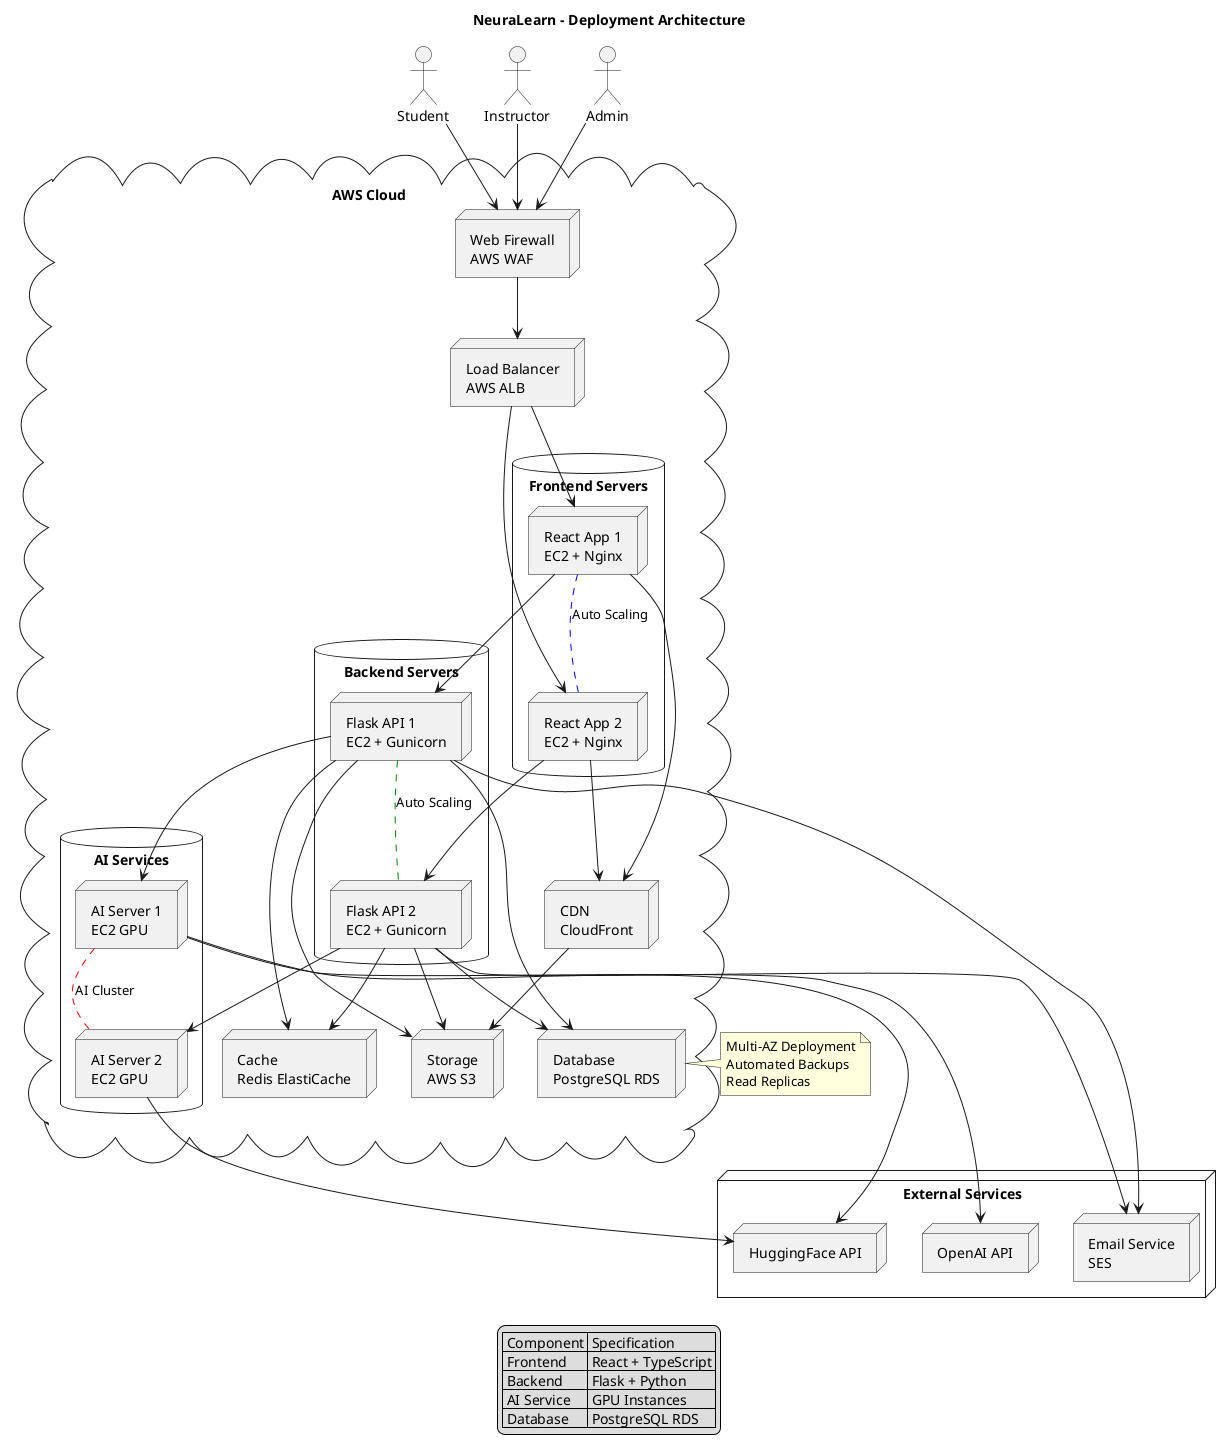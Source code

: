 @startuml
title NeuraLearn - Deployment Architecture

cloud "AWS Cloud" {
  node "Load Balancer\nAWS ALB" as ALB
  node "Web Firewall\nAWS WAF" as WAF
  
  database "Frontend Servers" {
    node "React App 1\nEC2 + Nginx" as FE1
    node "React App 2\nEC2 + Nginx" as FE2
  }
  
  database "Backend Servers" {
    node "Flask API 1\nEC2 + Gunicorn" as BE1
    node "Flask API 2\nEC2 + Gunicorn" as BE2
  }
  
  database "AI Services" {
    node "AI Server 1\nEC2 GPU" as AI1
    node "AI Server 2\nEC2 GPU" as AI2
  }
  
  node "Database\nPostgreSQL RDS" as DB
  node "Cache\nRedis ElastiCache" as Redis
  node "Storage\nAWS S3" as S3
  node "CDN\nCloudFront" as CDN
}

node "External Services" {
  node "HuggingFace API" as HF
  node "OpenAI API" as OpenAI
  node "Email Service\nSES" as Email
}

actor "Student" as Student
actor "Instructor" as Instructor
actor "Admin" as Admin

' User connections
Student --> WAF
Instructor --> WAF
Admin --> WAF
WAF --> ALB
ALB --> FE1
ALB --> FE2

' Frontend to Backend
FE1 --> BE1
FE2 --> BE2

' Backend to AI
BE1 --> AI1
BE2 --> AI2

' Backend to Database
BE1 --> DB
BE2 --> DB
BE1 --> Redis
BE2 --> Redis

' Backend to Storage
BE1 --> S3
BE2 --> S3

' AI to External APIs
AI1 --> HF
AI2 --> HF
AI1 --> OpenAI

' Backend to Email
BE1 --> Email
BE2 --> Email

' CDN connections
FE1 --> CDN
FE2 --> CDN
CDN --> S3

' High availability
FE1 .[#blue]. FE2 : Auto Scaling
BE1 .[#green]. BE2 : Auto Scaling
AI1 .[#red]. AI2 : AI Cluster

note right of DB
  Multi-AZ Deployment
  Automated Backups
  Read Replicas
end note

legend
  | Component | Specification |
  | Frontend | React + TypeScript |
  | Backend | Flask + Python |
  | AI Service | GPU Instances |
  | Database | PostgreSQL RDS |
end legend
@enduml
